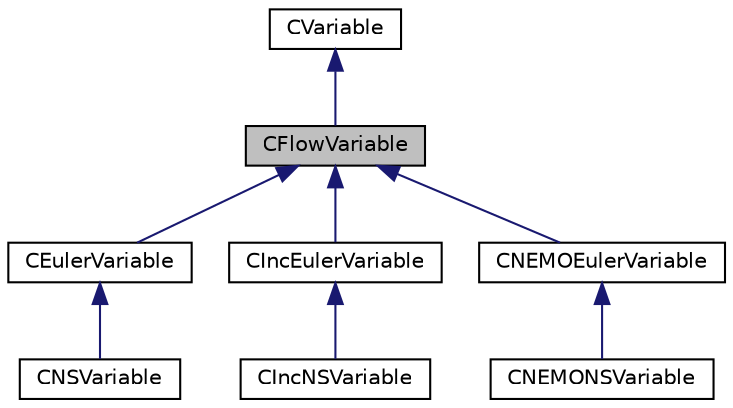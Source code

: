 digraph "CFlowVariable"
{
 // LATEX_PDF_SIZE
  edge [fontname="Helvetica",fontsize="10",labelfontname="Helvetica",labelfontsize="10"];
  node [fontname="Helvetica",fontsize="10",shape=record];
  Node1 [label="CFlowVariable",height=0.2,width=0.4,color="black", fillcolor="grey75", style="filled", fontcolor="black",tooltip="Class for defining the common variables of flow solvers."];
  Node2 -> Node1 [dir="back",color="midnightblue",fontsize="10",style="solid",fontname="Helvetica"];
  Node2 [label="CVariable",height=0.2,width=0.4,color="black", fillcolor="white", style="filled",URL="$classCVariable.html",tooltip="Main class for defining the variables."];
  Node1 -> Node3 [dir="back",color="midnightblue",fontsize="10",style="solid",fontname="Helvetica"];
  Node3 [label="CEulerVariable",height=0.2,width=0.4,color="black", fillcolor="white", style="filled",URL="$classCEulerVariable.html",tooltip="Class for defining the variables of the compressible Euler solver."];
  Node3 -> Node4 [dir="back",color="midnightblue",fontsize="10",style="solid",fontname="Helvetica"];
  Node4 [label="CNSVariable",height=0.2,width=0.4,color="black", fillcolor="white", style="filled",URL="$classCNSVariable.html",tooltip="Class for defining the variables of the compressible Navier-Stokes solver."];
  Node1 -> Node5 [dir="back",color="midnightblue",fontsize="10",style="solid",fontname="Helvetica"];
  Node5 [label="CIncEulerVariable",height=0.2,width=0.4,color="black", fillcolor="white", style="filled",URL="$classCIncEulerVariable.html",tooltip="Class for defining the variables of the incompressible Euler solver."];
  Node5 -> Node6 [dir="back",color="midnightblue",fontsize="10",style="solid",fontname="Helvetica"];
  Node6 [label="CIncNSVariable",height=0.2,width=0.4,color="black", fillcolor="white", style="filled",URL="$classCIncNSVariable.html",tooltip="Class for defining the variables of the incompressible Navier-Stokes solver."];
  Node1 -> Node7 [dir="back",color="midnightblue",fontsize="10",style="solid",fontname="Helvetica"];
  Node7 [label="CNEMOEulerVariable",height=0.2,width=0.4,color="black", fillcolor="white", style="filled",URL="$classCNEMOEulerVariable.html",tooltip="Main class for defining the variables of the NEMO Euler's solver."];
  Node7 -> Node8 [dir="back",color="midnightblue",fontsize="10",style="solid",fontname="Helvetica"];
  Node8 [label="CNEMONSVariable",height=0.2,width=0.4,color="black", fillcolor="white", style="filled",URL="$classCNEMONSVariable.html",tooltip="Main class for defining the variables of the NEMO Navier-Stokes' solver."];
}
